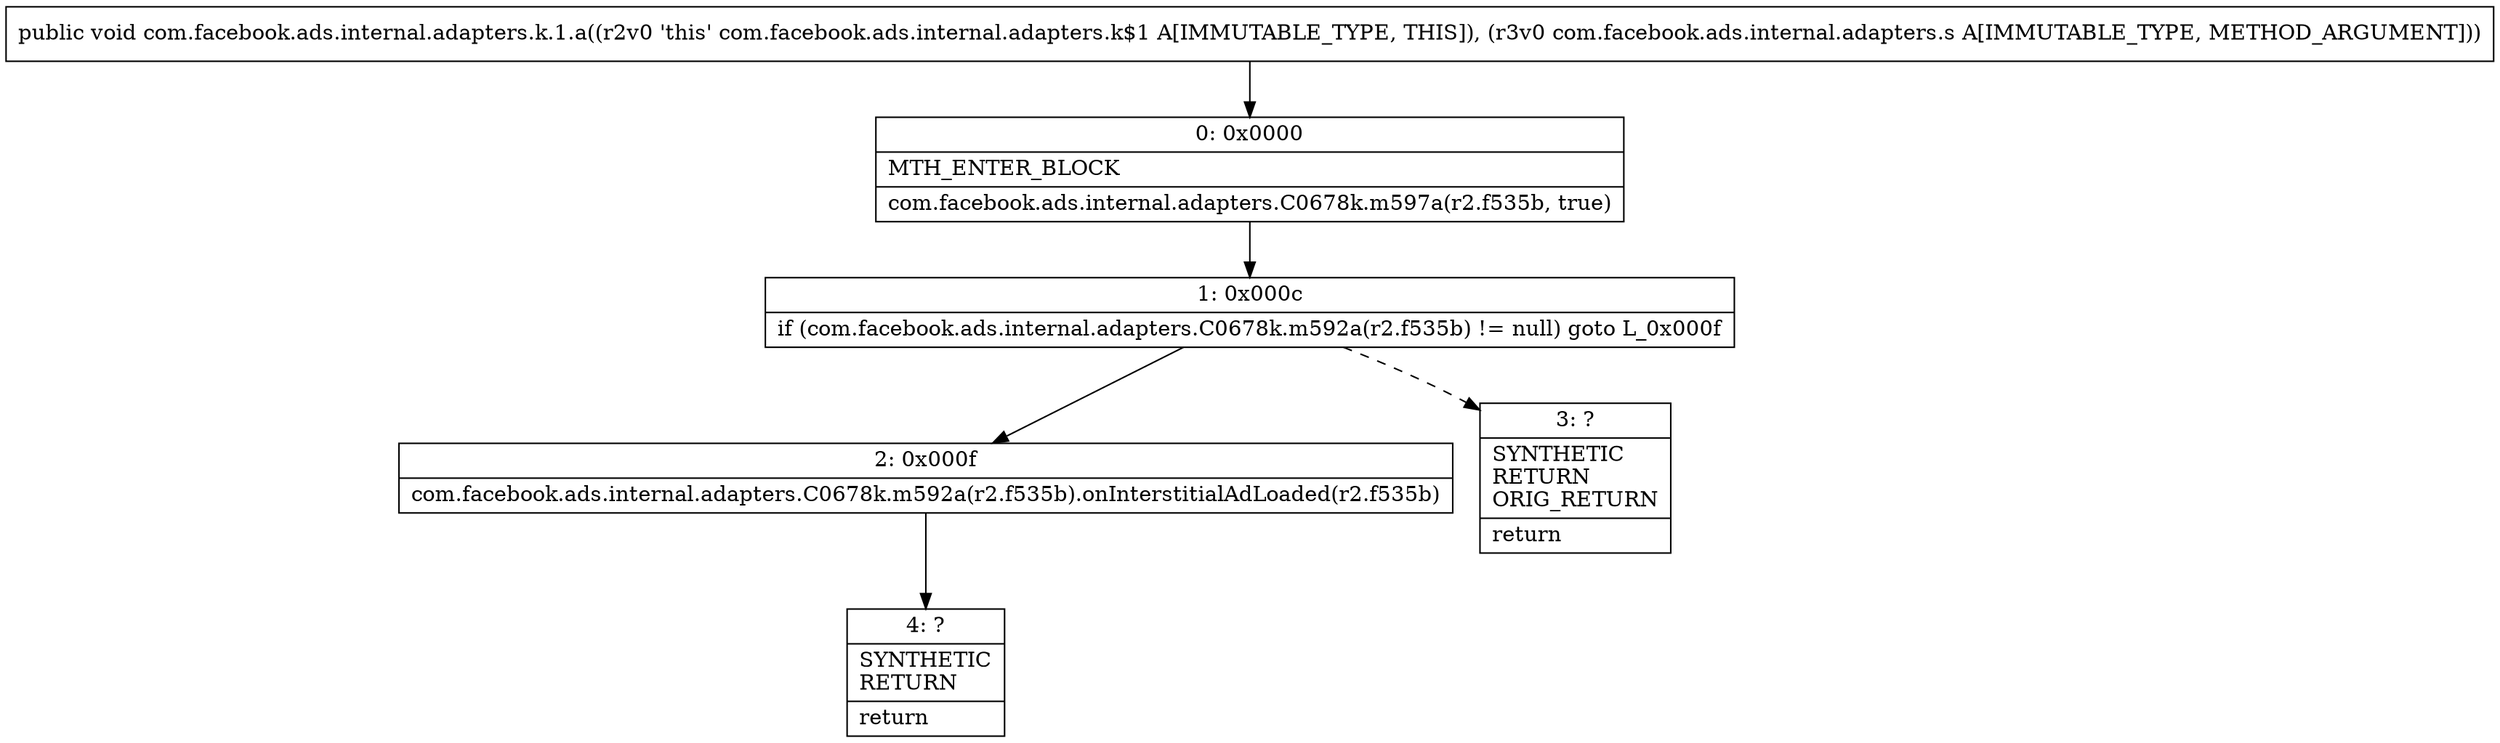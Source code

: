 digraph "CFG forcom.facebook.ads.internal.adapters.k.1.a(Lcom\/facebook\/ads\/internal\/adapters\/s;)V" {
Node_0 [shape=record,label="{0\:\ 0x0000|MTH_ENTER_BLOCK\l|com.facebook.ads.internal.adapters.C0678k.m597a(r2.f535b, true)\l}"];
Node_1 [shape=record,label="{1\:\ 0x000c|if (com.facebook.ads.internal.adapters.C0678k.m592a(r2.f535b) != null) goto L_0x000f\l}"];
Node_2 [shape=record,label="{2\:\ 0x000f|com.facebook.ads.internal.adapters.C0678k.m592a(r2.f535b).onInterstitialAdLoaded(r2.f535b)\l}"];
Node_3 [shape=record,label="{3\:\ ?|SYNTHETIC\lRETURN\lORIG_RETURN\l|return\l}"];
Node_4 [shape=record,label="{4\:\ ?|SYNTHETIC\lRETURN\l|return\l}"];
MethodNode[shape=record,label="{public void com.facebook.ads.internal.adapters.k.1.a((r2v0 'this' com.facebook.ads.internal.adapters.k$1 A[IMMUTABLE_TYPE, THIS]), (r3v0 com.facebook.ads.internal.adapters.s A[IMMUTABLE_TYPE, METHOD_ARGUMENT])) }"];
MethodNode -> Node_0;
Node_0 -> Node_1;
Node_1 -> Node_2;
Node_1 -> Node_3[style=dashed];
Node_2 -> Node_4;
}

